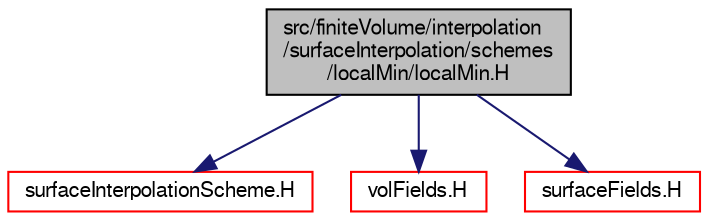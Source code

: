 digraph "src/finiteVolume/interpolation/surfaceInterpolation/schemes/localMin/localMin.H"
{
  bgcolor="transparent";
  edge [fontname="FreeSans",fontsize="10",labelfontname="FreeSans",labelfontsize="10"];
  node [fontname="FreeSans",fontsize="10",shape=record];
  Node0 [label="src/finiteVolume/interpolation\l/surfaceInterpolation/schemes\l/localMin/localMin.H",height=0.2,width=0.4,color="black", fillcolor="grey75", style="filled", fontcolor="black"];
  Node0 -> Node1 [color="midnightblue",fontsize="10",style="solid",fontname="FreeSans"];
  Node1 [label="surfaceInterpolationScheme.H",height=0.2,width=0.4,color="red",URL="$a04319.html"];
  Node0 -> Node80 [color="midnightblue",fontsize="10",style="solid",fontname="FreeSans"];
  Node80 [label="volFields.H",height=0.2,width=0.4,color="red",URL="$a02750.html"];
  Node0 -> Node301 [color="midnightblue",fontsize="10",style="solid",fontname="FreeSans"];
  Node301 [label="surfaceFields.H",height=0.2,width=0.4,color="red",URL="$a02735.html",tooltip="Foam::surfaceFields. "];
}
